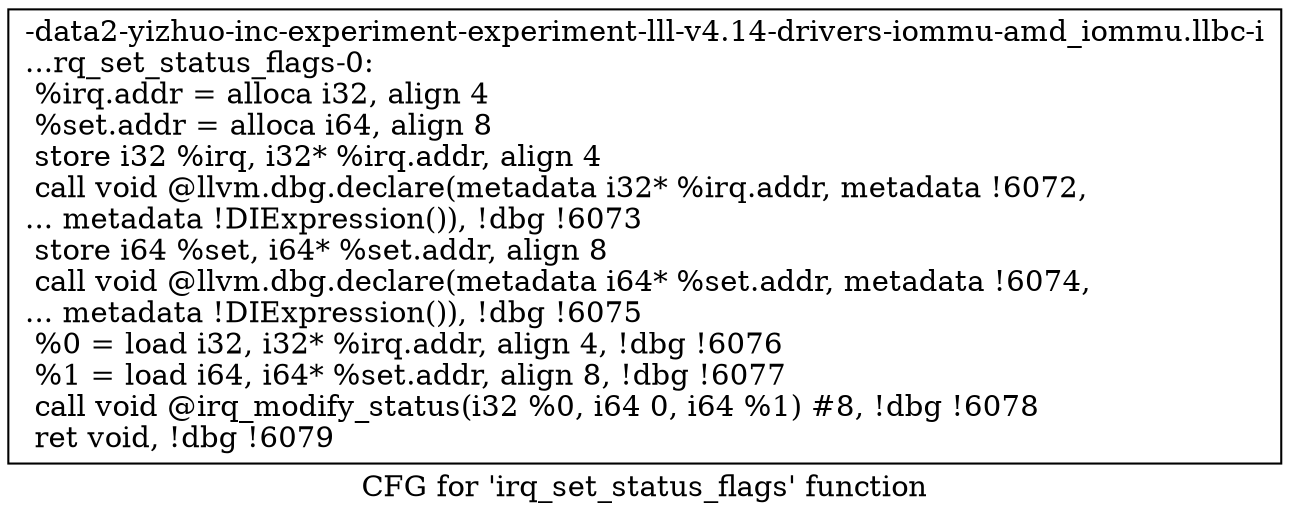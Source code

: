 digraph "CFG for 'irq_set_status_flags' function" {
	label="CFG for 'irq_set_status_flags' function";

	Node0x561b94a088c0 [shape=record,label="{-data2-yizhuo-inc-experiment-experiment-lll-v4.14-drivers-iommu-amd_iommu.llbc-i\l...rq_set_status_flags-0:\l  %irq.addr = alloca i32, align 4\l  %set.addr = alloca i64, align 8\l  store i32 %irq, i32* %irq.addr, align 4\l  call void @llvm.dbg.declare(metadata i32* %irq.addr, metadata !6072,\l... metadata !DIExpression()), !dbg !6073\l  store i64 %set, i64* %set.addr, align 8\l  call void @llvm.dbg.declare(metadata i64* %set.addr, metadata !6074,\l... metadata !DIExpression()), !dbg !6075\l  %0 = load i32, i32* %irq.addr, align 4, !dbg !6076\l  %1 = load i64, i64* %set.addr, align 8, !dbg !6077\l  call void @irq_modify_status(i32 %0, i64 0, i64 %1) #8, !dbg !6078\l  ret void, !dbg !6079\l}"];
}

